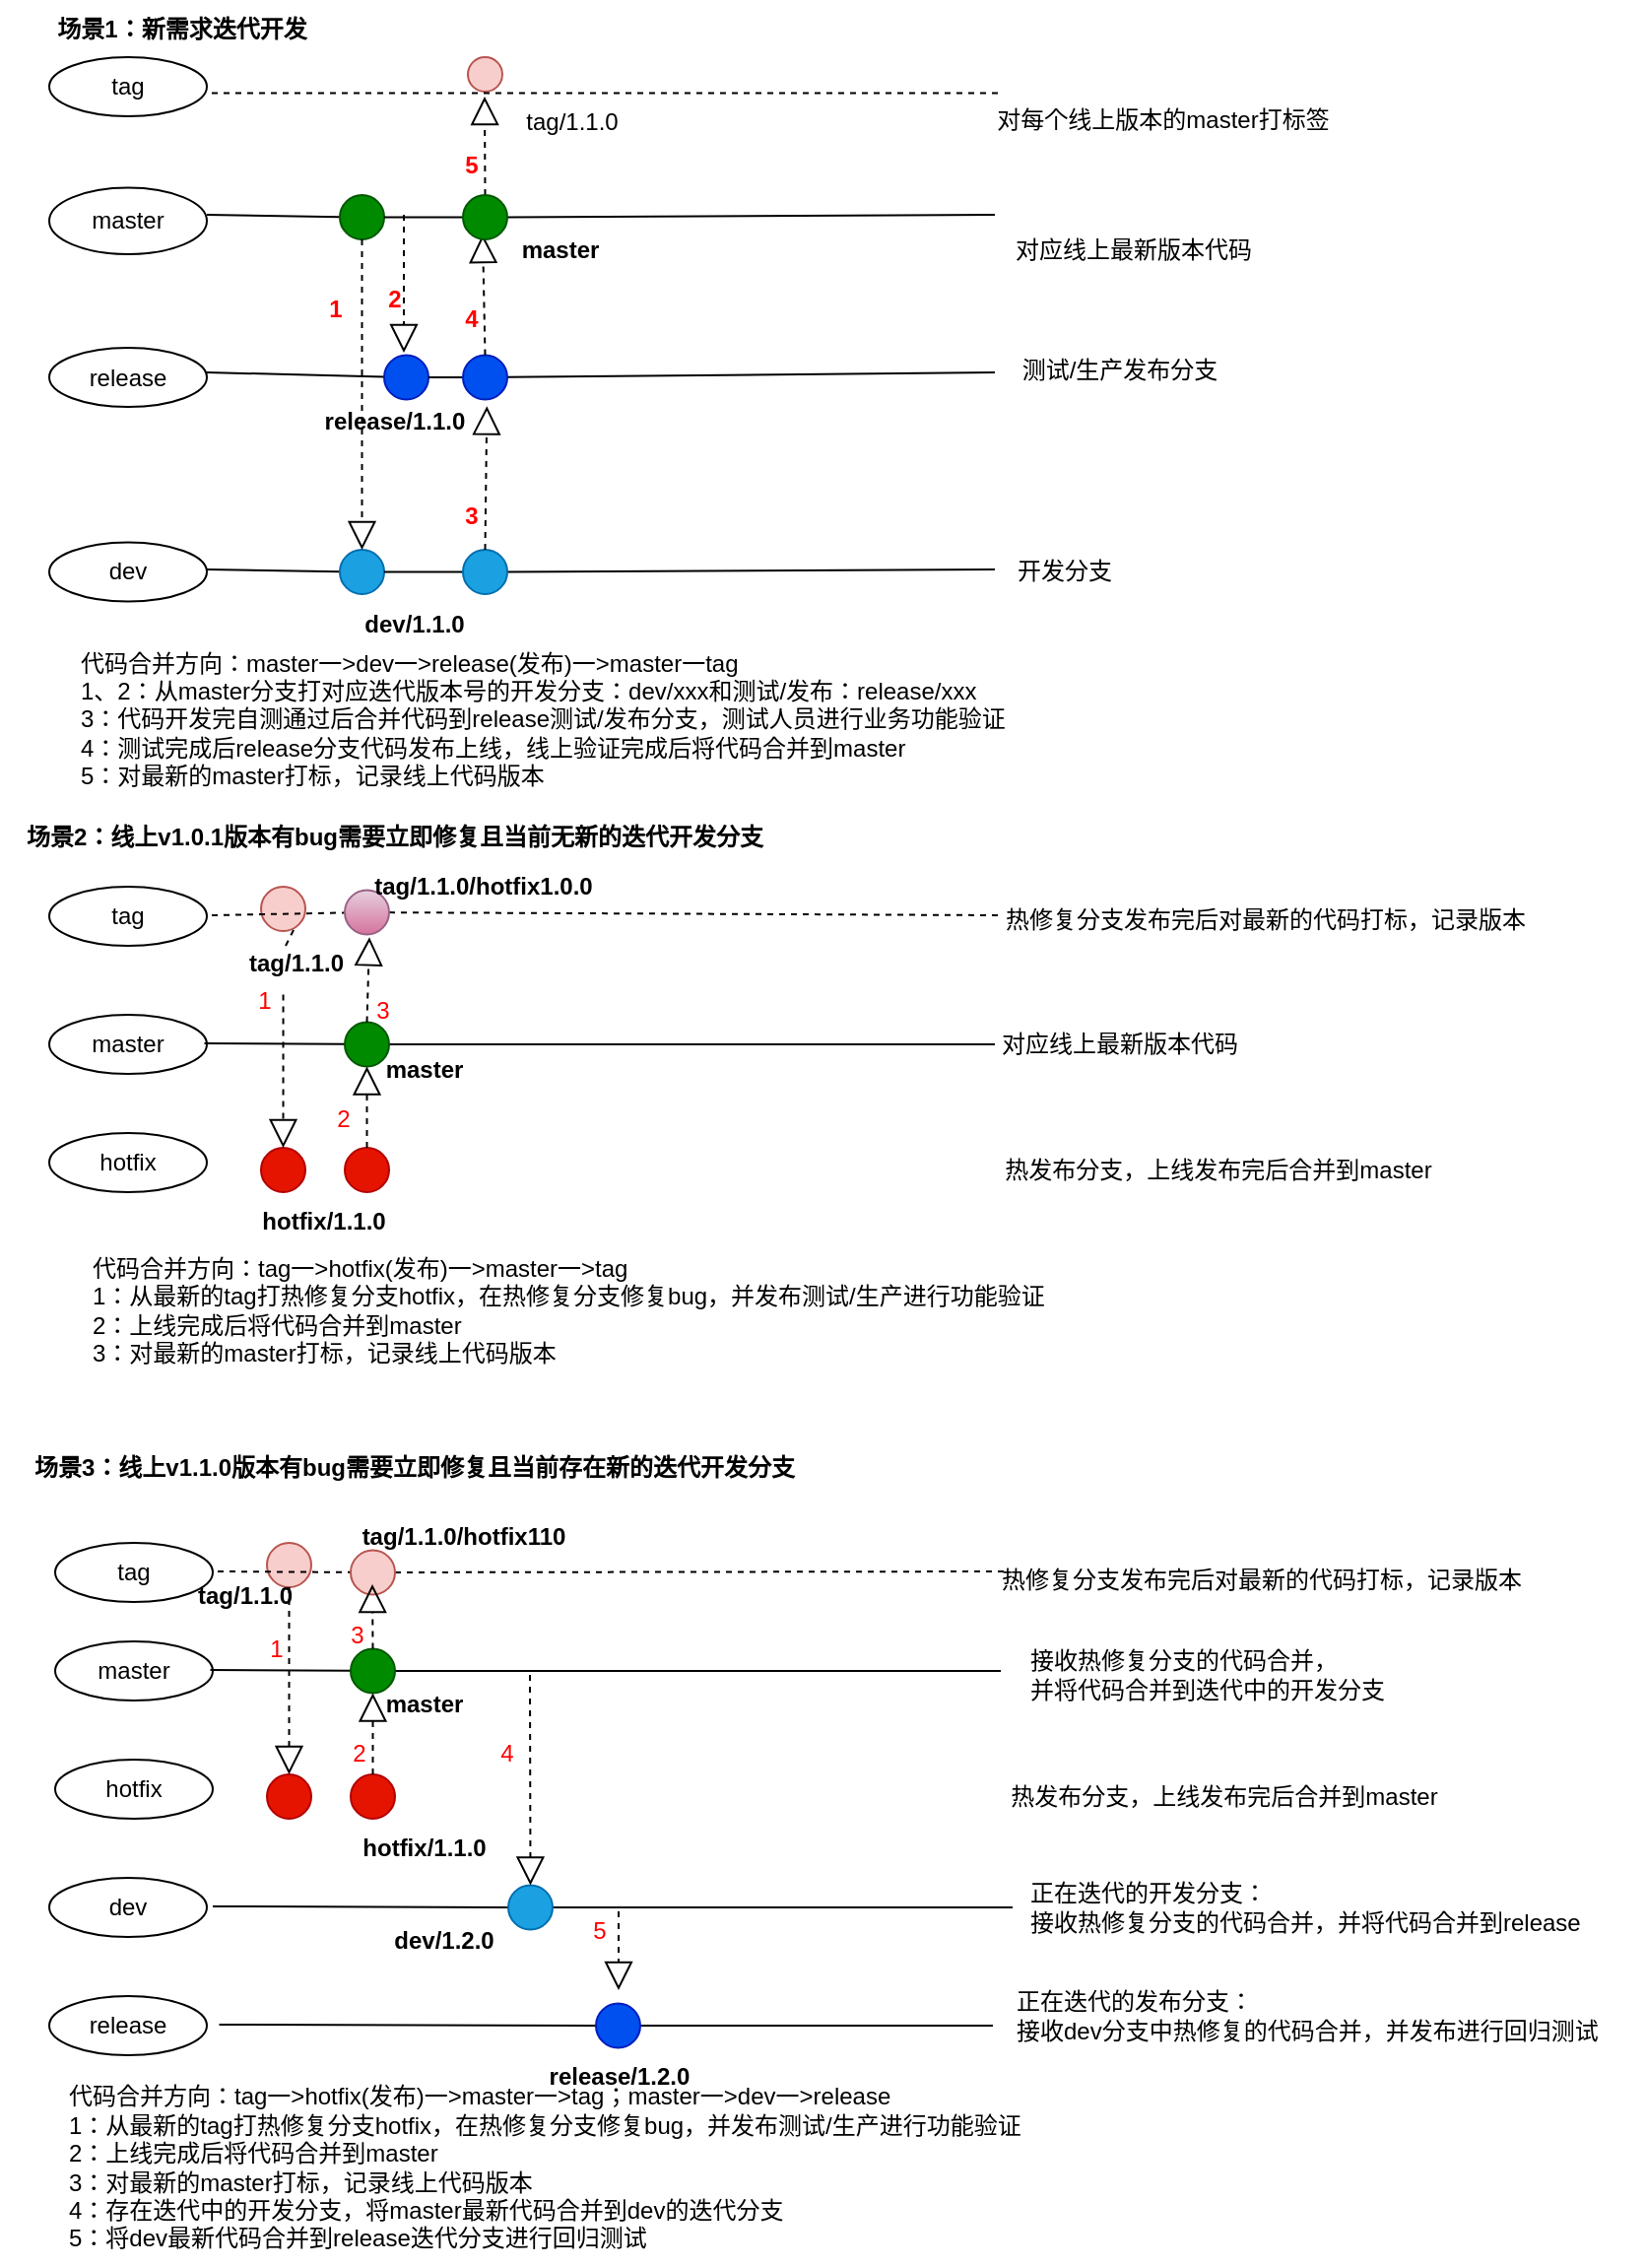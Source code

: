 <mxfile version="20.8.3" type="github">
  <diagram id="u3MLDT6FEJKh7IjFJ45a" name="第 1 页">
    <mxGraphModel dx="1910" dy="511" grid="1" gridSize="10" guides="1" tooltips="1" connect="1" arrows="1" fold="1" page="1" pageScale="1" pageWidth="827" pageHeight="1169" math="0" shadow="0">
      <root>
        <mxCell id="0" />
        <mxCell id="1" parent="0" />
        <mxCell id="BobIcJFzk0XD9MXeeOn0-2" value="master" style="ellipse;whiteSpace=wrap;html=1;" parent="1" vertex="1">
          <mxGeometry x="-749" y="95.25" width="80" height="33.75" as="geometry" />
        </mxCell>
        <mxCell id="BobIcJFzk0XD9MXeeOn0-3" value="tag" style="ellipse;whiteSpace=wrap;html=1;" parent="1" vertex="1">
          <mxGeometry x="-749" y="29" width="80" height="30" as="geometry" />
        </mxCell>
        <mxCell id="BobIcJFzk0XD9MXeeOn0-9" value="release" style="ellipse;whiteSpace=wrap;html=1;" parent="1" vertex="1">
          <mxGeometry x="-749" y="176.5" width="80" height="30" as="geometry" />
        </mxCell>
        <mxCell id="BobIcJFzk0XD9MXeeOn0-10" value="" style="endArrow=none;html=1;rounded=0;startArrow=none;" parent="1" source="BobIcJFzk0XD9MXeeOn0-19" edge="1">
          <mxGeometry width="50" height="50" relative="1" as="geometry">
            <mxPoint x="-669" y="189" as="sourcePoint" />
            <mxPoint x="-269" y="189" as="targetPoint" />
          </mxGeometry>
        </mxCell>
        <mxCell id="BobIcJFzk0XD9MXeeOn0-14" value="" style="endArrow=none;html=1;rounded=0;startArrow=none;" parent="1" source="BobIcJFzk0XD9MXeeOn0-18" edge="1">
          <mxGeometry width="50" height="50" relative="1" as="geometry">
            <mxPoint x="-669" y="109" as="sourcePoint" />
            <mxPoint x="-269" y="109" as="targetPoint" />
          </mxGeometry>
        </mxCell>
        <mxCell id="BobIcJFzk0XD9MXeeOn0-16" value="" style="ellipse;whiteSpace=wrap;html=1;aspect=fixed;fillColor=#e51400;strokeColor=#B20000;fontColor=#ffffff;" parent="1" vertex="1">
          <mxGeometry x="-641.5" y="582.5" width="22.5" height="22.5" as="geometry" />
        </mxCell>
        <mxCell id="BobIcJFzk0XD9MXeeOn0-17" value="" style="ellipse;whiteSpace=wrap;html=1;aspect=fixed;fillColor=#f8cecc;strokeColor=#b85450;" parent="1" vertex="1">
          <mxGeometry x="-641.5" y="450" width="22.5" height="22.5" as="geometry" />
        </mxCell>
        <mxCell id="BobIcJFzk0XD9MXeeOn0-21" value="" style="ellipse;whiteSpace=wrap;html=1;aspect=fixed;fillColor=#f8cecc;strokeColor=#b85450;" parent="1" vertex="1">
          <mxGeometry x="-536.5" y="29" width="17.5" height="17.5" as="geometry" />
        </mxCell>
        <mxCell id="BobIcJFzk0XD9MXeeOn0-28" value="" style="endArrow=none;html=1;rounded=0;" parent="1" target="BobIcJFzk0XD9MXeeOn0-27" edge="1">
          <mxGeometry width="50" height="50" relative="1" as="geometry">
            <mxPoint x="-669" y="109" as="sourcePoint" />
            <mxPoint x="-269" y="109" as="targetPoint" />
          </mxGeometry>
        </mxCell>
        <mxCell id="BobIcJFzk0XD9MXeeOn0-27" value="" style="ellipse;whiteSpace=wrap;html=1;aspect=fixed;fillColor=#008a00;strokeColor=#005700;fontColor=#ffffff;" parent="1" vertex="1">
          <mxGeometry x="-601.5" y="99" width="22.5" height="22.5" as="geometry" />
        </mxCell>
        <mxCell id="BobIcJFzk0XD9MXeeOn0-31" value="dev" style="ellipse;whiteSpace=wrap;html=1;" parent="1" vertex="1">
          <mxGeometry x="-749" y="275.25" width="80" height="30" as="geometry" />
        </mxCell>
        <mxCell id="BobIcJFzk0XD9MXeeOn0-32" value="" style="endArrow=none;html=1;rounded=0;startArrow=none;" parent="1" source="BobIcJFzk0XD9MXeeOn0-25" edge="1">
          <mxGeometry width="50" height="50" relative="1" as="geometry">
            <mxPoint x="-669" y="289" as="sourcePoint" />
            <mxPoint x="-269" y="289" as="targetPoint" />
          </mxGeometry>
        </mxCell>
        <mxCell id="BobIcJFzk0XD9MXeeOn0-37" value="" style="endArrow=none;html=1;rounded=0;" parent="1" target="BobIcJFzk0XD9MXeeOn0-22" edge="1">
          <mxGeometry width="50" height="50" relative="1" as="geometry">
            <mxPoint x="-669" y="289" as="sourcePoint" />
            <mxPoint x="-269" y="289" as="targetPoint" />
          </mxGeometry>
        </mxCell>
        <mxCell id="BobIcJFzk0XD9MXeeOn0-22" value="" style="ellipse;whiteSpace=wrap;html=1;aspect=fixed;fillColor=#1ba1e2;strokeColor=#006EAF;fontColor=#ffffff;" parent="1" vertex="1">
          <mxGeometry x="-601.5" y="279" width="22.5" height="22.5" as="geometry" />
        </mxCell>
        <mxCell id="BobIcJFzk0XD9MXeeOn0-40" value="" style="endArrow=block;dashed=1;endFill=0;endSize=12;html=1;rounded=0;exitX=0.5;exitY=1;exitDx=0;exitDy=0;" parent="1" source="BobIcJFzk0XD9MXeeOn0-27" target="BobIcJFzk0XD9MXeeOn0-22" edge="1">
          <mxGeometry width="160" relative="1" as="geometry">
            <mxPoint x="-579" y="219" as="sourcePoint" />
            <mxPoint x="-419" y="219" as="targetPoint" />
          </mxGeometry>
        </mxCell>
        <mxCell id="BobIcJFzk0XD9MXeeOn0-41" value="release/1.1.0" style="text;html=1;align=center;verticalAlign=middle;resizable=0;points=[];autosize=1;strokeColor=none;fillColor=none;fontStyle=1" parent="1" vertex="1">
          <mxGeometry x="-619" y="199" width="90" height="30" as="geometry" />
        </mxCell>
        <mxCell id="BobIcJFzk0XD9MXeeOn0-42" value="dev/1.1.0" style="text;html=1;align=center;verticalAlign=middle;resizable=0;points=[];autosize=1;strokeColor=none;fillColor=none;fontStyle=1" parent="1" vertex="1">
          <mxGeometry x="-599" y="301.5" width="70" height="30" as="geometry" />
        </mxCell>
        <mxCell id="BobIcJFzk0XD9MXeeOn0-44" value="" style="endArrow=none;html=1;rounded=0;startArrow=none;" parent="1" source="BobIcJFzk0XD9MXeeOn0-22" target="BobIcJFzk0XD9MXeeOn0-25" edge="1">
          <mxGeometry width="50" height="50" relative="1" as="geometry">
            <mxPoint x="-579.0" y="290.215" as="sourcePoint" />
            <mxPoint x="-269" y="289" as="targetPoint" />
          </mxGeometry>
        </mxCell>
        <mxCell id="BobIcJFzk0XD9MXeeOn0-25" value="" style="ellipse;whiteSpace=wrap;html=1;aspect=fixed;fillColor=#1ba1e2;strokeColor=#006EAF;fontColor=#ffffff;" parent="1" vertex="1">
          <mxGeometry x="-539" y="279" width="22.5" height="22.5" as="geometry" />
        </mxCell>
        <mxCell id="BobIcJFzk0XD9MXeeOn0-52" value="测试/生产发布分支" style="text;html=1;align=center;verticalAlign=middle;resizable=0;points=[];autosize=1;strokeColor=none;fillColor=none;" parent="1" vertex="1">
          <mxGeometry x="-266.5" y="172.75" width="120" height="30" as="geometry" />
        </mxCell>
        <mxCell id="BobIcJFzk0XD9MXeeOn0-53" value="开发分支" style="text;html=1;align=center;verticalAlign=middle;resizable=0;points=[];autosize=1;strokeColor=none;fillColor=none;" parent="1" vertex="1">
          <mxGeometry x="-269" y="275.25" width="70" height="30" as="geometry" />
        </mxCell>
        <mxCell id="BobIcJFzk0XD9MXeeOn0-54" value="对应线上最新版本代码" style="text;html=1;align=center;verticalAlign=middle;resizable=0;points=[];autosize=1;strokeColor=none;fillColor=none;" parent="1" vertex="1">
          <mxGeometry x="-269" y="112.25" width="140" height="30" as="geometry" />
        </mxCell>
        <mxCell id="BobIcJFzk0XD9MXeeOn0-59" value="" style="endArrow=none;dashed=1;html=1;rounded=0;" parent="1" edge="1">
          <mxGeometry width="50" height="50" relative="1" as="geometry">
            <mxPoint x="-666.5" y="47.25" as="sourcePoint" />
            <mxPoint x="-266.5" y="47.25" as="targetPoint" />
          </mxGeometry>
        </mxCell>
        <mxCell id="BobIcJFzk0XD9MXeeOn0-61" value="" style="endArrow=block;dashed=1;endFill=0;endSize=12;html=1;rounded=0;exitX=0.5;exitY=0;exitDx=0;exitDy=0;" parent="1" source="BobIcJFzk0XD9MXeeOn0-18" edge="1">
          <mxGeometry width="160" relative="1" as="geometry">
            <mxPoint x="-576.5" y="79.75" as="sourcePoint" />
            <mxPoint x="-528" y="49" as="targetPoint" />
          </mxGeometry>
        </mxCell>
        <mxCell id="BobIcJFzk0XD9MXeeOn0-63" value="对每个线上版本的master打标签" style="text;html=1;align=center;verticalAlign=middle;resizable=0;points=[];autosize=1;strokeColor=none;fillColor=none;" parent="1" vertex="1">
          <mxGeometry x="-279" y="46" width="190" height="30" as="geometry" />
        </mxCell>
        <mxCell id="BobIcJFzk0XD9MXeeOn0-66" value="" style="endArrow=block;dashed=1;endFill=0;endSize=12;html=1;rounded=0;" parent="1" edge="1">
          <mxGeometry width="160" relative="1" as="geometry">
            <mxPoint x="-569" y="109" as="sourcePoint" />
            <mxPoint x="-569" y="179" as="targetPoint" />
          </mxGeometry>
        </mxCell>
        <mxCell id="BobIcJFzk0XD9MXeeOn0-67" value="" style="endArrow=none;html=1;rounded=0;startArrow=none;" parent="1" target="BobIcJFzk0XD9MXeeOn0-26" edge="1">
          <mxGeometry width="50" height="50" relative="1" as="geometry">
            <mxPoint x="-669" y="189" as="sourcePoint" />
            <mxPoint x="-269" y="189" as="targetPoint" />
          </mxGeometry>
        </mxCell>
        <mxCell id="BobIcJFzk0XD9MXeeOn0-26" value="" style="ellipse;whiteSpace=wrap;html=1;aspect=fixed;fillColor=#0050ef;strokeColor=#001DBC;fontColor=#ffffff;" parent="1" vertex="1">
          <mxGeometry x="-579" y="180.25" width="22.5" height="22.5" as="geometry" />
        </mxCell>
        <mxCell id="BobIcJFzk0XD9MXeeOn0-70" value="" style="endArrow=none;html=1;rounded=0;startArrow=none;" parent="1" source="BobIcJFzk0XD9MXeeOn0-26" target="BobIcJFzk0XD9MXeeOn0-19" edge="1">
          <mxGeometry width="50" height="50" relative="1" as="geometry">
            <mxPoint x="-556.5" y="191.424" as="sourcePoint" />
            <mxPoint x="-269" y="189" as="targetPoint" />
          </mxGeometry>
        </mxCell>
        <mxCell id="BobIcJFzk0XD9MXeeOn0-19" value="" style="ellipse;whiteSpace=wrap;html=1;aspect=fixed;fillColor=#0050ef;strokeColor=#001DBC;fontColor=#ffffff;" parent="1" vertex="1">
          <mxGeometry x="-539" y="180.25" width="22.5" height="22.5" as="geometry" />
        </mxCell>
        <mxCell id="BobIcJFzk0XD9MXeeOn0-71" value="" style="endArrow=block;dashed=1;endFill=0;endSize=12;html=1;rounded=0;exitX=0.5;exitY=0;exitDx=0;exitDy=0;entryX=1.024;entryY=0.239;entryDx=0;entryDy=0;entryPerimeter=0;" parent="1" source="BobIcJFzk0XD9MXeeOn0-25" target="BobIcJFzk0XD9MXeeOn0-41" edge="1">
          <mxGeometry width="160" relative="1" as="geometry">
            <mxPoint x="-579" y="219" as="sourcePoint" />
            <mxPoint x="-419" y="219" as="targetPoint" />
          </mxGeometry>
        </mxCell>
        <mxCell id="BobIcJFzk0XD9MXeeOn0-72" value="" style="endArrow=block;dashed=1;endFill=0;endSize=12;html=1;rounded=0;exitX=0.5;exitY=0;exitDx=0;exitDy=0;" parent="1" source="BobIcJFzk0XD9MXeeOn0-19" edge="1">
          <mxGeometry width="160" relative="1" as="geometry">
            <mxPoint x="-579" y="219" as="sourcePoint" />
            <mxPoint x="-529" y="119" as="targetPoint" />
          </mxGeometry>
        </mxCell>
        <mxCell id="BobIcJFzk0XD9MXeeOn0-73" value="" style="endArrow=none;html=1;rounded=0;startArrow=none;" parent="1" source="BobIcJFzk0XD9MXeeOn0-27" target="BobIcJFzk0XD9MXeeOn0-18" edge="1">
          <mxGeometry width="50" height="50" relative="1" as="geometry">
            <mxPoint x="-579.0" y="110.215" as="sourcePoint" />
            <mxPoint x="-269" y="109" as="targetPoint" />
          </mxGeometry>
        </mxCell>
        <mxCell id="BobIcJFzk0XD9MXeeOn0-18" value="" style="ellipse;whiteSpace=wrap;html=1;aspect=fixed;fillColor=#008a00;strokeColor=#005700;fontColor=#ffffff;" parent="1" vertex="1">
          <mxGeometry x="-539" y="99" width="22.5" height="22.5" as="geometry" />
        </mxCell>
        <mxCell id="BobIcJFzk0XD9MXeeOn0-75" value="&lt;b&gt;master&lt;/b&gt;" style="text;html=1;align=center;verticalAlign=middle;resizable=0;points=[];autosize=1;strokeColor=none;fillColor=none;" parent="1" vertex="1">
          <mxGeometry x="-520" y="112" width="60" height="30" as="geometry" />
        </mxCell>
        <mxCell id="BobIcJFzk0XD9MXeeOn0-76" value="tag/1.1.0" style="text;html=1;align=center;verticalAlign=middle;resizable=0;points=[];autosize=1;strokeColor=none;fillColor=none;" parent="1" vertex="1">
          <mxGeometry x="-519" y="46.5" width="70" height="30" as="geometry" />
        </mxCell>
        <mxCell id="KTSMbRb8N_iu5CVPyep4-2" value="tag" style="ellipse;whiteSpace=wrap;html=1;" parent="1" vertex="1">
          <mxGeometry x="-749" y="450" width="80" height="30" as="geometry" />
        </mxCell>
        <mxCell id="KTSMbRb8N_iu5CVPyep4-3" value="" style="endArrow=none;dashed=1;html=1;rounded=0;startArrow=none;" parent="1" source="KTSMbRb8N_iu5CVPyep4-19" edge="1">
          <mxGeometry width="50" height="50" relative="1" as="geometry">
            <mxPoint x="-666.5" y="464.5" as="sourcePoint" />
            <mxPoint x="-266.5" y="464.5" as="targetPoint" />
          </mxGeometry>
        </mxCell>
        <mxCell id="KTSMbRb8N_iu5CVPyep4-5" value="master" style="ellipse;whiteSpace=wrap;html=1;" parent="1" vertex="1">
          <mxGeometry x="-749" y="515" width="80" height="30" as="geometry" />
        </mxCell>
        <mxCell id="KTSMbRb8N_iu5CVPyep4-6" value="" style="endArrow=none;html=1;rounded=0;startArrow=none;" parent="1" source="BobIcJFzk0XD9MXeeOn0-15" edge="1">
          <mxGeometry relative="1" as="geometry">
            <mxPoint x="-670.25" y="529.5" as="sourcePoint" />
            <mxPoint x="-269" y="530" as="targetPoint" />
          </mxGeometry>
        </mxCell>
        <mxCell id="KTSMbRb8N_iu5CVPyep4-7" value="hotfix" style="ellipse;whiteSpace=wrap;html=1;" parent="1" vertex="1">
          <mxGeometry x="-749" y="575" width="80" height="30" as="geometry" />
        </mxCell>
        <mxCell id="KTSMbRb8N_iu5CVPyep4-10" value="" style="endArrow=none;html=1;rounded=0;" parent="1" target="BobIcJFzk0XD9MXeeOn0-15" edge="1">
          <mxGeometry relative="1" as="geometry">
            <mxPoint x="-670.25" y="529.5" as="sourcePoint" />
            <mxPoint x="-269" y="530" as="targetPoint" />
          </mxGeometry>
        </mxCell>
        <mxCell id="BobIcJFzk0XD9MXeeOn0-15" value="" style="ellipse;whiteSpace=wrap;html=1;aspect=fixed;fillColor=#008a00;strokeColor=#005700;fontColor=#ffffff;" parent="1" vertex="1">
          <mxGeometry x="-599" y="518.75" width="22.5" height="22.5" as="geometry" />
        </mxCell>
        <mxCell id="KTSMbRb8N_iu5CVPyep4-11" value="" style="endArrow=block;dashed=1;endFill=0;endSize=12;html=1;rounded=0;entryX=0.5;entryY=0;entryDx=0;entryDy=0;startArrow=none;exitX=0.411;exitY=1.017;exitDx=0;exitDy=0;exitPerimeter=0;" parent="1" source="KTSMbRb8N_iu5CVPyep4-12" target="BobIcJFzk0XD9MXeeOn0-16" edge="1">
          <mxGeometry width="160" relative="1" as="geometry">
            <mxPoint x="-639" y="515" as="sourcePoint" />
            <mxPoint x="-449" y="405" as="targetPoint" />
          </mxGeometry>
        </mxCell>
        <mxCell id="KTSMbRb8N_iu5CVPyep4-13" value="" style="endArrow=none;dashed=1;endFill=0;endSize=12;html=1;rounded=0;entryX=0.5;entryY=0;entryDx=0;entryDy=0;" parent="1" edge="1">
          <mxGeometry width="160" relative="1" as="geometry">
            <mxPoint x="-629" y="480" as="sourcePoint" />
            <mxPoint x="-624" y="470" as="targetPoint" />
          </mxGeometry>
        </mxCell>
        <mxCell id="KTSMbRb8N_iu5CVPyep4-12" value="tag/1.1.0" style="text;html=1;align=center;verticalAlign=middle;resizable=0;points=[];autosize=1;strokeColor=none;fillColor=none;fontStyle=1" parent="1" vertex="1">
          <mxGeometry x="-659" y="474.25" width="70" height="30" as="geometry" />
        </mxCell>
        <mxCell id="KTSMbRb8N_iu5CVPyep4-14" value="对应线上最新版本代码" style="text;html=1;align=center;verticalAlign=middle;resizable=0;points=[];autosize=1;strokeColor=none;fillColor=none;" parent="1" vertex="1">
          <mxGeometry x="-276.5" y="515" width="140" height="30" as="geometry" />
        </mxCell>
        <mxCell id="KTSMbRb8N_iu5CVPyep4-15" value="代码合并方向：master一&amp;gt;dev一&amp;gt;release(发布)一&amp;gt;master一tag&lt;br&gt;1、2：从master分支打对应迭代版本号的开发分支：dev/xxx和测试/发布：release/xxx&lt;br&gt;3：代码开发完自测通过后合并代码到release测试/发布分支，测试人员进行业务功能验证&lt;br&gt;4：测试完成后release分支代码发布上线，线上验证完成后将代码合并到master&lt;br&gt;&lt;div style=&quot;&quot;&gt;&lt;span style=&quot;background-color: initial;&quot;&gt;5：对最新的master打标，记录线上代码版本&lt;/span&gt;&lt;/div&gt;" style="text;html=1;align=left;verticalAlign=middle;resizable=0;points=[];autosize=1;strokeColor=none;fillColor=none;" parent="1" vertex="1">
          <mxGeometry x="-735" y="320" width="490" height="90" as="geometry" />
        </mxCell>
        <mxCell id="KTSMbRb8N_iu5CVPyep4-16" value="热发布分支，上线发布完后合并到master" style="text;html=1;align=center;verticalAlign=middle;resizable=0;points=[];autosize=1;strokeColor=none;fillColor=none;" parent="1" vertex="1">
          <mxGeometry x="-276.5" y="578.75" width="240" height="30" as="geometry" />
        </mxCell>
        <mxCell id="KTSMbRb8N_iu5CVPyep4-17" value="" style="ellipse;whiteSpace=wrap;html=1;aspect=fixed;fillColor=#e51400;strokeColor=#B20000;fontColor=#ffffff;" parent="1" vertex="1">
          <mxGeometry x="-599" y="582.5" width="22.5" height="22.5" as="geometry" />
        </mxCell>
        <mxCell id="KTSMbRb8N_iu5CVPyep4-18" value="" style="endArrow=block;dashed=1;endFill=0;endSize=12;html=1;rounded=0;exitX=0.5;exitY=0;exitDx=0;exitDy=0;entryX=0.5;entryY=1;entryDx=0;entryDy=0;" parent="1" source="KTSMbRb8N_iu5CVPyep4-17" target="BobIcJFzk0XD9MXeeOn0-15" edge="1">
          <mxGeometry width="160" relative="1" as="geometry">
            <mxPoint x="-420" y="442" as="sourcePoint" />
            <mxPoint x="-260" y="442" as="targetPoint" />
          </mxGeometry>
        </mxCell>
        <mxCell id="KTSMbRb8N_iu5CVPyep4-20" value="" style="endArrow=none;dashed=1;html=1;rounded=0;" parent="1" target="KTSMbRb8N_iu5CVPyep4-19" edge="1">
          <mxGeometry width="50" height="50" relative="1" as="geometry">
            <mxPoint x="-666.5" y="464.5" as="sourcePoint" />
            <mxPoint x="-266.5" y="464.5" as="targetPoint" />
          </mxGeometry>
        </mxCell>
        <mxCell id="KTSMbRb8N_iu5CVPyep4-19" value="" style="ellipse;whiteSpace=wrap;html=1;aspect=fixed;fillColor=#e6d0de;strokeColor=#996185;gradientColor=#d5739d;" parent="1" vertex="1">
          <mxGeometry x="-599" y="451.75" width="22.5" height="22.5" as="geometry" />
        </mxCell>
        <mxCell id="KTSMbRb8N_iu5CVPyep4-21" value="" style="endArrow=block;dashed=1;endFill=0;endSize=12;html=1;rounded=0;exitX=0.5;exitY=0;exitDx=0;exitDy=0;entryX=1.036;entryY=0.047;entryDx=0;entryDy=0;entryPerimeter=0;" parent="1" source="BobIcJFzk0XD9MXeeOn0-15" target="KTSMbRb8N_iu5CVPyep4-12" edge="1">
          <mxGeometry width="160" relative="1" as="geometry">
            <mxPoint x="-577.75" y="592.5" as="sourcePoint" />
            <mxPoint x="-577.75" y="551.25" as="targetPoint" />
          </mxGeometry>
        </mxCell>
        <mxCell id="KTSMbRb8N_iu5CVPyep4-22" value="tag/1.1.0/hotfix1.0.0" style="text;html=1;align=center;verticalAlign=middle;resizable=0;points=[];autosize=1;strokeColor=none;fillColor=none;fontStyle=1" parent="1" vertex="1">
          <mxGeometry x="-594.5" y="435" width="130" height="30" as="geometry" />
        </mxCell>
        <mxCell id="KTSMbRb8N_iu5CVPyep4-23" value="热修复分支发布完后对最新的代码打标，记录版本" style="text;html=1;align=center;verticalAlign=middle;resizable=0;points=[];autosize=1;strokeColor=none;fillColor=none;" parent="1" vertex="1">
          <mxGeometry x="-277.5" y="451.75" width="290" height="30" as="geometry" />
        </mxCell>
        <mxCell id="KTSMbRb8N_iu5CVPyep4-24" value="hotfix/1.1.0" style="text;html=1;align=center;verticalAlign=middle;resizable=0;points=[];autosize=1;strokeColor=none;fillColor=none;fontStyle=1" parent="1" vertex="1">
          <mxGeometry x="-655" y="605" width="90" height="30" as="geometry" />
        </mxCell>
        <mxCell id="KTSMbRb8N_iu5CVPyep4-27" value="" style="ellipse;whiteSpace=wrap;html=1;aspect=fixed;fillColor=#e51400;strokeColor=#B20000;fontColor=#ffffff;" parent="1" vertex="1">
          <mxGeometry x="-638.5" y="900.5" width="22.5" height="22.5" as="geometry" />
        </mxCell>
        <mxCell id="KTSMbRb8N_iu5CVPyep4-28" value="" style="ellipse;whiteSpace=wrap;html=1;aspect=fixed;fillColor=#f8cecc;strokeColor=#b85450;" parent="1" vertex="1">
          <mxGeometry x="-638.5" y="783" width="22.5" height="22.5" as="geometry" />
        </mxCell>
        <mxCell id="KTSMbRb8N_iu5CVPyep4-30" value="tag" style="ellipse;whiteSpace=wrap;html=1;" parent="1" vertex="1">
          <mxGeometry x="-746" y="783" width="80" height="30" as="geometry" />
        </mxCell>
        <mxCell id="KTSMbRb8N_iu5CVPyep4-31" value="" style="endArrow=none;dashed=1;html=1;rounded=0;startArrow=none;" parent="1" source="KTSMbRb8N_iu5CVPyep4-45" edge="1">
          <mxGeometry width="50" height="50" relative="1" as="geometry">
            <mxPoint x="-663.5" y="797.5" as="sourcePoint" />
            <mxPoint x="-263.5" y="797.5" as="targetPoint" />
          </mxGeometry>
        </mxCell>
        <mxCell id="KTSMbRb8N_iu5CVPyep4-32" value="master" style="ellipse;whiteSpace=wrap;html=1;" parent="1" vertex="1">
          <mxGeometry x="-746" y="833" width="80" height="30" as="geometry" />
        </mxCell>
        <mxCell id="KTSMbRb8N_iu5CVPyep4-33" value="" style="endArrow=none;html=1;rounded=0;startArrow=none;" parent="1" source="KTSMbRb8N_iu5CVPyep4-36" edge="1">
          <mxGeometry relative="1" as="geometry">
            <mxPoint x="-667.25" y="847.5" as="sourcePoint" />
            <mxPoint x="-266" y="848" as="targetPoint" />
          </mxGeometry>
        </mxCell>
        <mxCell id="KTSMbRb8N_iu5CVPyep4-34" value="hotfix" style="ellipse;whiteSpace=wrap;html=1;" parent="1" vertex="1">
          <mxGeometry x="-746" y="893" width="80" height="30" as="geometry" />
        </mxCell>
        <mxCell id="KTSMbRb8N_iu5CVPyep4-35" value="" style="endArrow=none;html=1;rounded=0;" parent="1" target="KTSMbRb8N_iu5CVPyep4-36" edge="1">
          <mxGeometry relative="1" as="geometry">
            <mxPoint x="-667.25" y="847.5" as="sourcePoint" />
            <mxPoint x="-266" y="848" as="targetPoint" />
          </mxGeometry>
        </mxCell>
        <mxCell id="KTSMbRb8N_iu5CVPyep4-36" value="" style="ellipse;whiteSpace=wrap;html=1;aspect=fixed;fillColor=#008a00;strokeColor=#005700;fontColor=#ffffff;" parent="1" vertex="1">
          <mxGeometry x="-596" y="836.75" width="22.5" height="22.5" as="geometry" />
        </mxCell>
        <mxCell id="KTSMbRb8N_iu5CVPyep4-37" value="" style="endArrow=block;dashed=1;endFill=0;endSize=12;html=1;rounded=0;entryX=0.5;entryY=0;entryDx=0;entryDy=0;startArrow=none;exitX=0.5;exitY=1;exitDx=0;exitDy=0;" parent="1" source="KTSMbRb8N_iu5CVPyep4-28" target="KTSMbRb8N_iu5CVPyep4-27" edge="1">
          <mxGeometry width="160" relative="1" as="geometry">
            <mxPoint x="-626" y="834" as="sourcePoint" />
            <mxPoint x="-446" y="723" as="targetPoint" />
          </mxGeometry>
        </mxCell>
        <mxCell id="KTSMbRb8N_iu5CVPyep4-40" value="接收热修复分支的代码合并，&lt;br&gt;并将代码合并到迭代中的开发分支" style="text;html=1;align=left;verticalAlign=middle;resizable=0;points=[];autosize=1;strokeColor=none;fillColor=none;" parent="1" vertex="1">
          <mxGeometry x="-253.5" y="830" width="200" height="40" as="geometry" />
        </mxCell>
        <mxCell id="KTSMbRb8N_iu5CVPyep4-41" value="热发布分支，上线发布完后合并到master" style="text;html=1;align=center;verticalAlign=middle;resizable=0;points=[];autosize=1;strokeColor=none;fillColor=none;" parent="1" vertex="1">
          <mxGeometry x="-273.5" y="896.75" width="240" height="30" as="geometry" />
        </mxCell>
        <mxCell id="KTSMbRb8N_iu5CVPyep4-42" value="" style="ellipse;whiteSpace=wrap;html=1;aspect=fixed;fillColor=#e51400;strokeColor=#B20000;fontColor=#ffffff;" parent="1" vertex="1">
          <mxGeometry x="-596" y="900.5" width="22.5" height="22.5" as="geometry" />
        </mxCell>
        <mxCell id="KTSMbRb8N_iu5CVPyep4-43" value="" style="endArrow=block;dashed=1;endFill=0;endSize=12;html=1;rounded=0;exitX=0.5;exitY=0;exitDx=0;exitDy=0;entryX=0.5;entryY=1;entryDx=0;entryDy=0;" parent="1" source="KTSMbRb8N_iu5CVPyep4-42" target="KTSMbRb8N_iu5CVPyep4-36" edge="1">
          <mxGeometry width="160" relative="1" as="geometry">
            <mxPoint x="-417" y="760" as="sourcePoint" />
            <mxPoint x="-257" y="760" as="targetPoint" />
          </mxGeometry>
        </mxCell>
        <mxCell id="KTSMbRb8N_iu5CVPyep4-44" value="" style="endArrow=none;dashed=1;html=1;rounded=0;" parent="1" target="KTSMbRb8N_iu5CVPyep4-45" edge="1">
          <mxGeometry width="50" height="50" relative="1" as="geometry">
            <mxPoint x="-663.5" y="797.5" as="sourcePoint" />
            <mxPoint x="-263.5" y="797.5" as="targetPoint" />
          </mxGeometry>
        </mxCell>
        <mxCell id="KTSMbRb8N_iu5CVPyep4-45" value="" style="ellipse;whiteSpace=wrap;html=1;aspect=fixed;fillColor=#f8cecc;strokeColor=#b85450;" parent="1" vertex="1">
          <mxGeometry x="-596" y="786.75" width="22.5" height="22.5" as="geometry" />
        </mxCell>
        <mxCell id="KTSMbRb8N_iu5CVPyep4-46" value="" style="endArrow=block;dashed=1;endFill=0;endSize=12;html=1;rounded=0;exitX=0.5;exitY=0;exitDx=0;exitDy=0;" parent="1" source="KTSMbRb8N_iu5CVPyep4-36" edge="1">
          <mxGeometry width="160" relative="1" as="geometry">
            <mxPoint x="-574.75" y="910.5" as="sourcePoint" />
            <mxPoint x="-585" y="804" as="targetPoint" />
          </mxGeometry>
        </mxCell>
        <mxCell id="KTSMbRb8N_iu5CVPyep4-47" value="tag/1.1.0/hotfix110" style="text;html=1;align=center;verticalAlign=middle;resizable=0;points=[];autosize=1;strokeColor=none;fillColor=none;fontStyle=1" parent="1" vertex="1">
          <mxGeometry x="-604" y="765" width="130" height="30" as="geometry" />
        </mxCell>
        <mxCell id="KTSMbRb8N_iu5CVPyep4-48" value="热修复分支发布完后对最新的代码打标，记录版本" style="text;html=1;align=center;verticalAlign=middle;resizable=0;points=[];autosize=1;strokeColor=none;fillColor=none;" parent="1" vertex="1">
          <mxGeometry x="-279" y="786.75" width="290" height="30" as="geometry" />
        </mxCell>
        <mxCell id="KTSMbRb8N_iu5CVPyep4-49" value="hotfix/1.1.0" style="text;html=1;align=center;verticalAlign=middle;resizable=0;points=[];autosize=1;strokeColor=none;fillColor=none;fontStyle=1" parent="1" vertex="1">
          <mxGeometry x="-604" y="923" width="90" height="30" as="geometry" />
        </mxCell>
        <mxCell id="KTSMbRb8N_iu5CVPyep4-50" value="代码合并方向：tag一&amp;gt;hotfix(发布)一&amp;gt;master一&amp;gt;tag&lt;br&gt;1：从最新的tag打热修复分支hotfix，在热修复分支修复bug，并发布测试/生产进行功能验证&lt;br&gt;2：上线完成后将代码合并到master&lt;br&gt;3：对最新的master打标，记录线上代码版本" style="text;html=1;align=left;verticalAlign=middle;resizable=0;points=[];autosize=1;strokeColor=none;fillColor=none;" parent="1" vertex="1">
          <mxGeometry x="-729" y="630" width="510" height="70" as="geometry" />
        </mxCell>
        <mxCell id="KTSMbRb8N_iu5CVPyep4-51" value="dev" style="ellipse;whiteSpace=wrap;html=1;" parent="1" vertex="1">
          <mxGeometry x="-749" y="953" width="80" height="30" as="geometry" />
        </mxCell>
        <mxCell id="KTSMbRb8N_iu5CVPyep4-52" value="" style="endArrow=none;html=1;rounded=0;startArrow=none;" parent="1" source="KTSMbRb8N_iu5CVPyep4-54" edge="1">
          <mxGeometry relative="1" as="geometry">
            <mxPoint x="-666" y="967.5" as="sourcePoint" />
            <mxPoint x="-260" y="968" as="targetPoint" />
          </mxGeometry>
        </mxCell>
        <mxCell id="KTSMbRb8N_iu5CVPyep4-55" value="" style="endArrow=none;html=1;rounded=0;startArrow=none;" parent="1" target="KTSMbRb8N_iu5CVPyep4-54" edge="1">
          <mxGeometry relative="1" as="geometry">
            <mxPoint x="-666" y="967.5" as="sourcePoint" />
            <mxPoint x="-260" y="968" as="targetPoint" />
          </mxGeometry>
        </mxCell>
        <mxCell id="KTSMbRb8N_iu5CVPyep4-54" value="" style="ellipse;whiteSpace=wrap;html=1;aspect=fixed;fillColor=#1ba1e2;strokeColor=#006EAF;fontColor=#ffffff;" parent="1" vertex="1">
          <mxGeometry x="-516" y="956.75" width="22.5" height="22.5" as="geometry" />
        </mxCell>
        <mxCell id="KTSMbRb8N_iu5CVPyep4-56" value="" style="endArrow=block;dashed=1;endFill=0;endSize=12;html=1;rounded=0;entryX=0.5;entryY=0;entryDx=0;entryDy=0;" parent="1" target="KTSMbRb8N_iu5CVPyep4-54" edge="1">
          <mxGeometry width="160" relative="1" as="geometry">
            <mxPoint x="-505" y="850" as="sourcePoint" />
            <mxPoint x="-260" y="1083" as="targetPoint" />
          </mxGeometry>
        </mxCell>
        <mxCell id="KTSMbRb8N_iu5CVPyep4-58" value="dev/1.2.0" style="text;html=1;align=center;verticalAlign=middle;resizable=0;points=[];autosize=1;strokeColor=none;fillColor=none;fontStyle=1" parent="1" vertex="1">
          <mxGeometry x="-584" y="970" width="70" height="30" as="geometry" />
        </mxCell>
        <mxCell id="KTSMbRb8N_iu5CVPyep4-60" value="release" style="ellipse;whiteSpace=wrap;html=1;" parent="1" vertex="1">
          <mxGeometry x="-749" y="1013" width="80" height="30" as="geometry" />
        </mxCell>
        <mxCell id="KTSMbRb8N_iu5CVPyep4-61" value="" style="endArrow=none;html=1;rounded=0;startArrow=none;" parent="1" source="BobIcJFzk0XD9MXeeOn0-20" edge="1">
          <mxGeometry relative="1" as="geometry">
            <mxPoint x="-662.75" y="1027.5" as="sourcePoint" />
            <mxPoint x="-270" y="1028" as="targetPoint" />
          </mxGeometry>
        </mxCell>
        <mxCell id="KTSMbRb8N_iu5CVPyep4-62" value="" style="endArrow=block;dashed=1;endFill=0;endSize=12;html=1;rounded=0;" parent="1" edge="1">
          <mxGeometry width="160" relative="1" as="geometry">
            <mxPoint x="-460" y="970" as="sourcePoint" />
            <mxPoint x="-460" y="1010" as="targetPoint" />
          </mxGeometry>
        </mxCell>
        <mxCell id="KTSMbRb8N_iu5CVPyep4-64" value="" style="endArrow=none;html=1;rounded=0;startArrow=none;" parent="1" target="BobIcJFzk0XD9MXeeOn0-20" edge="1">
          <mxGeometry relative="1" as="geometry">
            <mxPoint x="-662.75" y="1027.5" as="sourcePoint" />
            <mxPoint x="-270" y="1028" as="targetPoint" />
          </mxGeometry>
        </mxCell>
        <mxCell id="BobIcJFzk0XD9MXeeOn0-20" value="" style="ellipse;whiteSpace=wrap;html=1;aspect=fixed;fillColor=#0050ef;strokeColor=#001DBC;fontColor=#ffffff;" parent="1" vertex="1">
          <mxGeometry x="-471.5" y="1016.75" width="22.5" height="22.5" as="geometry" />
        </mxCell>
        <mxCell id="KTSMbRb8N_iu5CVPyep4-67" value="release/1.2.0" style="text;html=1;align=center;verticalAlign=middle;resizable=0;points=[];autosize=1;strokeColor=none;fillColor=none;fontStyle=1" parent="1" vertex="1">
          <mxGeometry x="-505.25" y="1039.25" width="90" height="30" as="geometry" />
        </mxCell>
        <mxCell id="KTSMbRb8N_iu5CVPyep4-68" value="正在迭代的开发分支：&lt;br&gt;接收热修复分支的代码合并，并将代码合并到release" style="text;html=1;align=left;verticalAlign=middle;resizable=0;points=[];autosize=1;strokeColor=none;fillColor=none;" parent="1" vertex="1">
          <mxGeometry x="-253.5" y="948" width="300" height="40" as="geometry" />
        </mxCell>
        <mxCell id="KTSMbRb8N_iu5CVPyep4-69" value="正在迭代的发布分支：&lt;br&gt;接收dev分支中热修复的代码合并，并发布进行回归测试" style="text;html=1;align=left;verticalAlign=middle;resizable=0;points=[];autosize=1;strokeColor=none;fillColor=none;" parent="1" vertex="1">
          <mxGeometry x="-260" y="1003" width="320" height="40" as="geometry" />
        </mxCell>
        <mxCell id="KTSMbRb8N_iu5CVPyep4-70" value="tag/1.1.0" style="text;html=1;align=center;verticalAlign=middle;resizable=0;points=[];autosize=1;strokeColor=none;fillColor=none;fontStyle=1" parent="1" vertex="1">
          <mxGeometry x="-685" y="795" width="70" height="30" as="geometry" />
        </mxCell>
        <mxCell id="KTSMbRb8N_iu5CVPyep4-71" value="代码合并方向：tag一&amp;gt;hotfix(发布)一&amp;gt;master一&amp;gt;tag；master一&amp;gt;dev一&amp;gt;release&lt;br&gt;1：从最新的tag打热修复分支hotfix，在热修复分支修复bug，并发布测试/生产进行功能验证&lt;br style=&quot;border-color: var(--border-color);&quot;&gt;2：上线完成后将代码合并到master&lt;br style=&quot;border-color: var(--border-color);&quot;&gt;3：对最新的master打标，记录线上代码版本&lt;br&gt;&lt;span style=&quot;&quot;&gt;4：存在迭代中的开发分支，将master最新代码合并到dev的迭代分支&lt;br&gt;5：将dev最新代码合并到release迭代分支进行回归测试&lt;br&gt;&lt;/span&gt;" style="text;html=1;align=left;verticalAlign=middle;resizable=0;points=[];autosize=1;strokeColor=none;fillColor=none;" parent="1" vertex="1">
          <mxGeometry x="-741" y="1050" width="510" height="100" as="geometry" />
        </mxCell>
        <mxCell id="KTSMbRb8N_iu5CVPyep4-76" value="master" style="text;html=1;align=center;verticalAlign=middle;resizable=0;points=[];autosize=1;strokeColor=none;fillColor=none;fontStyle=1" parent="1" vertex="1">
          <mxGeometry x="-589" y="850" width="60" height="30" as="geometry" />
        </mxCell>
        <mxCell id="KTSMbRb8N_iu5CVPyep4-77" value="master" style="text;html=1;align=center;verticalAlign=middle;resizable=0;points=[];autosize=1;strokeColor=none;fillColor=none;fontStyle=1" parent="1" vertex="1">
          <mxGeometry x="-589" y="528" width="60" height="30" as="geometry" />
        </mxCell>
        <mxCell id="5vbZzDBDYhe5tvwmqNYx-1" value="&lt;b&gt;1&lt;/b&gt;" style="text;html=1;align=center;verticalAlign=middle;resizable=0;points=[];autosize=1;strokeColor=none;fillColor=none;labelBorderColor=none;fontColor=#FF0000;" vertex="1" parent="1">
          <mxGeometry x="-619" y="142" width="30" height="30" as="geometry" />
        </mxCell>
        <mxCell id="5vbZzDBDYhe5tvwmqNYx-2" value="2" style="text;html=1;align=center;verticalAlign=middle;resizable=0;points=[];autosize=1;strokeColor=none;fillColor=none;fontStyle=1;fontColor=#FF0000;" vertex="1" parent="1">
          <mxGeometry x="-589" y="137" width="30" height="30" as="geometry" />
        </mxCell>
        <mxCell id="5vbZzDBDYhe5tvwmqNYx-3" value="3" style="text;html=1;align=center;verticalAlign=middle;resizable=0;points=[];autosize=1;strokeColor=none;fillColor=none;fontStyle=1;fontColor=#FF0000;" vertex="1" parent="1">
          <mxGeometry x="-550" y="247" width="30" height="30" as="geometry" />
        </mxCell>
        <mxCell id="5vbZzDBDYhe5tvwmqNYx-4" value="4" style="text;html=1;align=center;verticalAlign=middle;resizable=0;points=[];autosize=1;strokeColor=none;fillColor=none;fontStyle=1;fontColor=#FF0000;" vertex="1" parent="1">
          <mxGeometry x="-550" y="146.5" width="30" height="30" as="geometry" />
        </mxCell>
        <mxCell id="5vbZzDBDYhe5tvwmqNYx-5" value="5" style="text;html=1;align=center;verticalAlign=middle;resizable=0;points=[];autosize=1;strokeColor=none;fillColor=none;fontStyle=1;fontColor=#FF0000;" vertex="1" parent="1">
          <mxGeometry x="-550" y="69" width="30" height="30" as="geometry" />
        </mxCell>
        <mxCell id="5vbZzDBDYhe5tvwmqNYx-6" value="1" style="text;html=1;align=center;verticalAlign=middle;resizable=0;points=[];autosize=1;strokeColor=none;fillColor=none;fontColor=#FF0000;" vertex="1" parent="1">
          <mxGeometry x="-655" y="493" width="30" height="30" as="geometry" />
        </mxCell>
        <mxCell id="5vbZzDBDYhe5tvwmqNYx-7" value="2" style="text;html=1;align=center;verticalAlign=middle;resizable=0;points=[];autosize=1;strokeColor=none;fillColor=none;fontColor=#FF0000;" vertex="1" parent="1">
          <mxGeometry x="-615" y="553" width="30" height="30" as="geometry" />
        </mxCell>
        <mxCell id="5vbZzDBDYhe5tvwmqNYx-8" value="3" style="text;html=1;align=center;verticalAlign=middle;resizable=0;points=[];autosize=1;strokeColor=none;fillColor=none;fontColor=#FF0000;labelBorderColor=none;" vertex="1" parent="1">
          <mxGeometry x="-595" y="498" width="30" height="30" as="geometry" />
        </mxCell>
        <mxCell id="5vbZzDBDYhe5tvwmqNYx-11" value="1" style="text;html=1;align=center;verticalAlign=middle;resizable=0;points=[];autosize=1;strokeColor=none;fillColor=none;fontColor=#FF0000;labelBorderColor=none;" vertex="1" parent="1">
          <mxGeometry x="-649" y="822" width="30" height="30" as="geometry" />
        </mxCell>
        <mxCell id="5vbZzDBDYhe5tvwmqNYx-12" value="2" style="text;html=1;align=center;verticalAlign=middle;resizable=0;points=[];autosize=1;strokeColor=none;fillColor=none;fontColor=#FF0000;" vertex="1" parent="1">
          <mxGeometry x="-607" y="875" width="30" height="30" as="geometry" />
        </mxCell>
        <mxCell id="5vbZzDBDYhe5tvwmqNYx-13" value="3" style="text;html=1;align=center;verticalAlign=middle;resizable=0;points=[];autosize=1;strokeColor=none;fillColor=none;fontColor=#FF0000;" vertex="1" parent="1">
          <mxGeometry x="-608" y="815" width="30" height="30" as="geometry" />
        </mxCell>
        <mxCell id="5vbZzDBDYhe5tvwmqNYx-14" value="4" style="text;html=1;align=center;verticalAlign=middle;resizable=0;points=[];autosize=1;strokeColor=none;fillColor=none;fontColor=#FF0000;" vertex="1" parent="1">
          <mxGeometry x="-532" y="875" width="30" height="30" as="geometry" />
        </mxCell>
        <mxCell id="5vbZzDBDYhe5tvwmqNYx-15" value="5" style="text;html=1;align=center;verticalAlign=middle;resizable=0;points=[];autosize=1;strokeColor=none;fillColor=none;fontColor=#FF0000;" vertex="1" parent="1">
          <mxGeometry x="-485" y="965" width="30" height="30" as="geometry" />
        </mxCell>
        <mxCell id="5vbZzDBDYhe5tvwmqNYx-17" value="&lt;span style=&quot;color: rgb(0, 0, 0); font-weight: 700;&quot;&gt;场景1：新需求迭代开发&lt;/span&gt;" style="text;html=1;align=center;verticalAlign=middle;resizable=0;points=[];autosize=1;strokeColor=none;fillColor=none;fontColor=#FF0000;" vertex="1" parent="1">
          <mxGeometry x="-757" width="150" height="30" as="geometry" />
        </mxCell>
        <mxCell id="5vbZzDBDYhe5tvwmqNYx-18" value="&lt;span style=&quot;color: rgb(0, 0, 0);&quot;&gt;场景2：线上v1.0.1版本有bug需要立即修复且当前无新的迭代开发分支&lt;/span&gt;" style="text;html=1;align=center;verticalAlign=middle;resizable=0;points=[];autosize=1;strokeColor=none;fillColor=none;fontColor=#FF0000;fontStyle=1" vertex="1" parent="1">
          <mxGeometry x="-774" y="410" width="400" height="30" as="geometry" />
        </mxCell>
        <mxCell id="5vbZzDBDYhe5tvwmqNYx-20" value="&lt;span style=&quot;color: rgb(0, 0, 0);&quot;&gt;场景3：线上v1.1.0版本有bug需要立即修复且当前存在新的迭代开发分支&lt;/span&gt;" style="text;html=1;align=center;verticalAlign=middle;resizable=0;points=[];autosize=1;strokeColor=none;fillColor=none;fontColor=#FF0000;fontStyle=1" vertex="1" parent="1">
          <mxGeometry x="-769" y="730" width="410" height="30" as="geometry" />
        </mxCell>
      </root>
    </mxGraphModel>
  </diagram>
</mxfile>
